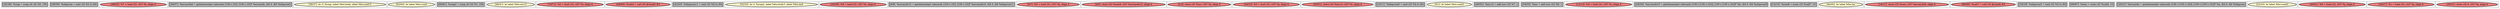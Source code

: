 
digraph G {





subgraph cluster33 {


node1421 [penwidth=3.0,fontsize=20,fillcolor=grey,label="[35/38]  %cmp = icmp slt i32 %0, 100",shape=rectangle,style=filled ]



}

subgraph cluster27 {


node1415 [penwidth=3.0,fontsize=20,fillcolor=grey,label="[58/59]  %idxprom = sext i32 %2 to i64",shape=rectangle,style=filled ]



}

subgraph cluster28 {


node1416 [penwidth=3.0,fontsize=20,fillcolor=lightcoral,label="[48/53]  %7 = load i32, i32* %i, align 4",shape=ellipse,style=filled ]



}

subgraph cluster26 {


node1414 [penwidth=3.0,fontsize=20,fillcolor=grey,label="[56/57]  %arrayidx6 = getelementptr inbounds [100 x i32], [100 x i32]* %arrayidx, i64 0, i64 %idxprom5",shape=rectangle,style=filled ]



}

subgraph cluster29 {


node1417 [penwidth=3.0,fontsize=20,fillcolor=lemonchiffon,label="[36/37]  br i1 %cmp, label %for.body, label %for.end15",shape=ellipse,style=filled ]



}

subgraph cluster25 {


node1413 [penwidth=3.0,fontsize=20,fillcolor=lemonchiffon,label="[62/63]  br label %for.cond",shape=ellipse,style=filled ]



}

subgraph cluster24 {


node1412 [penwidth=3.0,fontsize=20,fillcolor=grey,label="[60/61]  %cmp2 = icmp slt i32 %1, 100",shape=rectangle,style=filled ]



}

subgraph cluster22 {


node1410 [penwidth=3.0,fontsize=20,fillcolor=lemonchiffon,label="[46/47]  br label %for.inc13",shape=ellipse,style=filled ]



}

subgraph cluster20 {


node1408 [penwidth=3.0,fontsize=20,fillcolor=lightcoral,label="[70/71]  %2 = load i32, i32* %i, align 4",shape=ellipse,style=filled ]



}

subgraph cluster18 {


node1406 [penwidth=3.0,fontsize=20,fillcolor=lightcoral,label="[64/65]  %call4 = call i32 @rand() #3",shape=ellipse,style=filled ]



}

subgraph cluster34 {


node1422 [penwidth=3.0,fontsize=20,fillcolor=grey,label="[42/43]  %idxprom11 = sext i32 %5 to i64",shape=rectangle,style=filled ]



}

subgraph cluster16 {


node1404 [penwidth=3.0,fontsize=20,fillcolor=lemonchiffon,label="[32/33]  br i1 %cmp2, label %for.body3, label %for.end",shape=ellipse,style=filled ]



}

subgraph cluster17 {


node1405 [penwidth=3.0,fontsize=20,fillcolor=lightcoral,label="[34/39]  %0 = load i32, i32* %i, align 4",shape=ellipse,style=filled ]



}

subgraph cluster4 {


node1392 [penwidth=3.0,fontsize=20,fillcolor=grey,label="[8/9]  %arrayidx12 = getelementptr inbounds [100 x i32], [100 x i32]* %arrayidx10, i64 0, i64 %idxprom11",shape=rectangle,style=filled ]



}

subgraph cluster3 {


node1391 [penwidth=3.0,fontsize=20,fillcolor=lightcoral,label="[6/7]  %5 = load i32, i32* %j, align 4",shape=ellipse,style=filled ]



}

subgraph cluster2 {


node1390 [penwidth=3.0,fontsize=20,fillcolor=lightcoral,label="[4/5]  store i32 %rem8, i32* %arrayidx12, align 4",shape=ellipse,style=filled ]



}

subgraph cluster1 {


node1389 [penwidth=3.0,fontsize=20,fillcolor=lightcoral,label="[2/3]  store i32 %inc, i32* %j, align 4",shape=ellipse,style=filled ]



}

subgraph cluster12 {


node1400 [penwidth=3.0,fontsize=20,fillcolor=lightcoral,label="[24/25]  %3 = load i32, i32* %j, align 4",shape=ellipse,style=filled ]



}

subgraph cluster32 {


node1420 [penwidth=3.0,fontsize=20,fillcolor=lightcoral,label="[50/51]  store i32 %inc14, i32* %i, align 4",shape=ellipse,style=filled ]



}

subgraph cluster5 {


node1393 [penwidth=3.0,fontsize=20,fillcolor=grey,label="[10/11]  %idxprom9 = sext i32 %4 to i64",shape=rectangle,style=filled ]



}

subgraph cluster0 {


node1388 [penwidth=3.0,fontsize=20,fillcolor=lemonchiffon,label="[0/1]  br label %for.cond1",shape=ellipse,style=filled ]



}

subgraph cluster31 {


node1419 [penwidth=3.0,fontsize=20,fillcolor=grey,label="[49/52]  %inc14 = add nsw i32 %7, 1",shape=rectangle,style=filled ]



}

subgraph cluster30 {


node1418 [penwidth=3.0,fontsize=20,fillcolor=grey,label="[54/55]  %inc = add nsw i32 %6, 1",shape=rectangle,style=filled ]



}

subgraph cluster6 {


node1394 [penwidth=3.0,fontsize=20,fillcolor=lightcoral,label="[12/13]  %4 = load i32, i32* %i, align 4",shape=ellipse,style=filled ]



}

subgraph cluster14 {


node1402 [penwidth=3.0,fontsize=20,fillcolor=grey,label="[28/29]  %arrayidx10 = getelementptr inbounds [100 x [100 x i32]], [100 x [100 x i32]]* %b, i64 0, i64 %idxprom9",shape=rectangle,style=filled ]



}

subgraph cluster7 {


node1395 [penwidth=3.0,fontsize=20,fillcolor=grey,label="[14/15]  %rem8 = srem i32 %call7, 10",shape=rectangle,style=filled ]



}

subgraph cluster23 {


node1411 [penwidth=3.0,fontsize=20,fillcolor=lemonchiffon,label="[44/45]  br label %for.inc",shape=ellipse,style=filled ]



}

subgraph cluster8 {


node1396 [penwidth=3.0,fontsize=20,fillcolor=lightcoral,label="[16/17]  store i32 %rem, i32* %arrayidx6, align 4",shape=ellipse,style=filled ]



}

subgraph cluster21 {


node1409 [penwidth=3.0,fontsize=20,fillcolor=lightcoral,label="[68/69]  %call7 = call i32 @rand() #3",shape=ellipse,style=filled ]



}

subgraph cluster9 {


node1397 [penwidth=3.0,fontsize=20,fillcolor=grey,label="[18/19]  %idxprom5 = sext i32 %3 to i64",shape=rectangle,style=filled ]



}

subgraph cluster19 {


node1407 [penwidth=3.0,fontsize=20,fillcolor=grey,label="[66/67]  %rem = srem i32 %call4, 10",shape=rectangle,style=filled ]



}

subgraph cluster10 {


node1398 [penwidth=3.0,fontsize=20,fillcolor=grey,label="[20/21]  %arrayidx = getelementptr inbounds [100 x [100 x i32]], [100 x [100 x i32]]* %a, i64 0, i64 %idxprom",shape=rectangle,style=filled ]



}

subgraph cluster11 {


node1399 [penwidth=3.0,fontsize=20,fillcolor=lemonchiffon,label="[22/23]  br label %for.cond1",shape=ellipse,style=filled ]



}

subgraph cluster35 {


node1423 [penwidth=3.0,fontsize=20,fillcolor=lightcoral,label="[40/41]  %6 = load i32, i32* %j, align 4",shape=ellipse,style=filled ]



}

subgraph cluster13 {


node1401 [penwidth=3.0,fontsize=20,fillcolor=lightcoral,label="[26/27]  %1 = load i32, i32* %j, align 4",shape=ellipse,style=filled ]



}

subgraph cluster15 {


node1403 [penwidth=3.0,fontsize=20,fillcolor=lightcoral,label="[30/31]  store i32 0, i32* %j, align 4",shape=ellipse,style=filled ]



}

}
